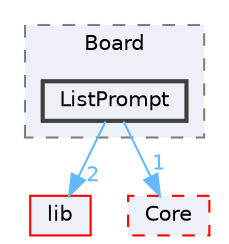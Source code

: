 digraph "app/src/Board/ListPrompt"
{
 // LATEX_PDF_SIZE
  bgcolor="transparent";
  edge [fontname=Helvetica,fontsize=10,labelfontname=Helvetica,labelfontsize=10];
  node [fontname=Helvetica,fontsize=10,shape=box,height=0.2,width=0.4];
  compound=true
  subgraph clusterdir_b165395026853bfd1f1b8d8606d4662f {
    graph [ bgcolor="#edf0f7", pencolor="grey50", label="Board", fontname=Helvetica,fontsize=10 style="filled,dashed", URL="dir_b165395026853bfd1f1b8d8606d4662f.html",tooltip=""]
  dir_85c047dcd92840122afd45acefcacc43 [label="ListPrompt", fillcolor="#edf0f7", color="grey25", style="filled,bold", URL="dir_85c047dcd92840122afd45acefcacc43.html",tooltip=""];
  }
  dir_97aefd0d527b934f1d99a682da8fe6a9 [label="lib", fillcolor="#edf0f7", color="red", style="filled", URL="dir_97aefd0d527b934f1d99a682da8fe6a9.html",tooltip=""];
  dir_f7d4be874a03ffe36f67d0add008229d [label="Core", fillcolor="#edf0f7", color="red", style="filled,dashed", URL="dir_f7d4be874a03ffe36f67d0add008229d.html",tooltip=""];
  dir_85c047dcd92840122afd45acefcacc43->dir_97aefd0d527b934f1d99a682da8fe6a9 [headlabel="2", labeldistance=1.5 headhref="dir_000014_000013.html" href="dir_000014_000013.html" color="steelblue1" fontcolor="steelblue1"];
  dir_85c047dcd92840122afd45acefcacc43->dir_f7d4be874a03ffe36f67d0add008229d [headlabel="1", labeldistance=1.5 headhref="dir_000014_000007.html" href="dir_000014_000007.html" color="steelblue1" fontcolor="steelblue1"];
}
